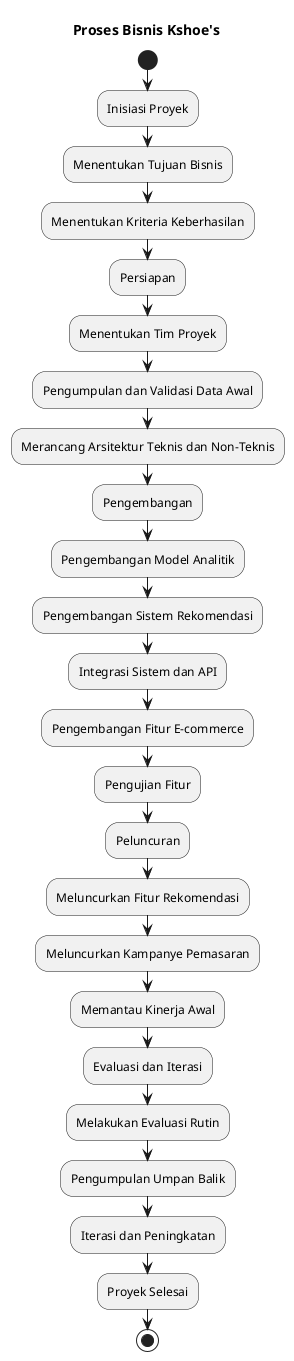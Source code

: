 @startuml
title Proses Bisnis Kshoe's

start
:Inisiasi Proyek;
:Menentukan Tujuan Bisnis;
:Menentukan Kriteria Keberhasilan;

:Persiapan;
:Menentukan Tim Proyek;
:Pengumpulan dan Validasi Data Awal;
:Merancang Arsitektur Teknis dan Non-Teknis;

:Pengembangan;
:Pengembangan Model Analitik;
:Pengembangan Sistem Rekomendasi;
:Integrasi Sistem dan API;
:Pengembangan Fitur E-commerce;
:Pengujian Fitur;

:Peluncuran;
:Meluncurkan Fitur Rekomendasi;
:Meluncurkan Kampanye Pemasaran;
:Memantau Kinerja Awal;

:Evaluasi dan Iterasi;
:Melakukan Evaluasi Rutin;
:Pengumpulan Umpan Balik;
:Iterasi dan Peningkatan;

:Proyek Selesai;

stop

@enduml
